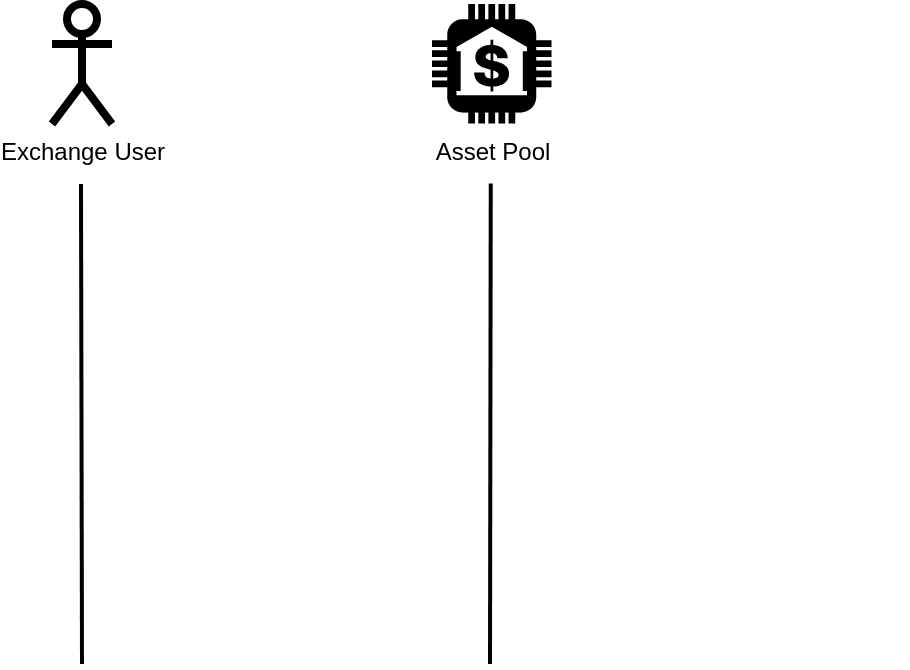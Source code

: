 <mxfile version="16.0.0" type="github">
  <diagram id="NDha9XyJWKI6wTgdjnXo" name="Page-1">
    <mxGraphModel dx="1018" dy="658" grid="1" gridSize="10" guides="1" tooltips="1" connect="1" arrows="1" fold="1" page="1" pageScale="1" pageWidth="850" pageHeight="1100" math="0" shadow="0">
      <root>
        <mxCell id="0" />
        <mxCell id="1" parent="0" />
        <mxCell id="OX3iMa-Q4UsDjBHExUNI-1" value="Exchange User" style="shape=umlActor;verticalLabelPosition=bottom;verticalAlign=top;html=1;outlineConnect=0;strokeWidth=4;" vertex="1" parent="1">
          <mxGeometry x="140" y="80" width="30" height="60" as="geometry" />
        </mxCell>
        <mxCell id="OX3iMa-Q4UsDjBHExUNI-2" value="Asset Pool" style="outlineConnect=0;dashed=0;verticalLabelPosition=bottom;verticalAlign=top;align=center;html=1;shape=mxgraph.aws3.bank;fillColor=#000000;gradientColor=none;" vertex="1" parent="1">
          <mxGeometry x="330" y="80" width="59.75" height="59.75" as="geometry" />
        </mxCell>
        <mxCell id="OX3iMa-Q4UsDjBHExUNI-3" value="" style="endArrow=none;html=1;rounded=0;strokeWidth=2;" edge="1" parent="1">
          <mxGeometry width="50" height="50" relative="1" as="geometry">
            <mxPoint x="155" y="410" as="sourcePoint" />
            <mxPoint x="154.5" y="170" as="targetPoint" />
          </mxGeometry>
        </mxCell>
        <mxCell id="OX3iMa-Q4UsDjBHExUNI-4" value="" style="endArrow=none;html=1;rounded=0;strokeWidth=2;" edge="1" parent="1">
          <mxGeometry width="50" height="50" relative="1" as="geometry">
            <mxPoint x="359" y="410" as="sourcePoint" />
            <mxPoint x="359.38" y="169.75" as="targetPoint" />
          </mxGeometry>
        </mxCell>
        <mxCell id="OX3iMa-Q4UsDjBHExUNI-6" value="" style="shape=image;html=1;verticalAlign=top;verticalLabelPosition=bottom;labelBackgroundColor=#ffffff;imageAspect=0;aspect=fixed;image=https://cdn2.iconfinder.com/data/icons/social-media-and-payment/64/-75-128.png;strokeWidth=4;fillColor=#000000;" vertex="1" parent="1">
          <mxGeometry x="440" y="200" width="128" height="128" as="geometry" />
        </mxCell>
      </root>
    </mxGraphModel>
  </diagram>
</mxfile>
